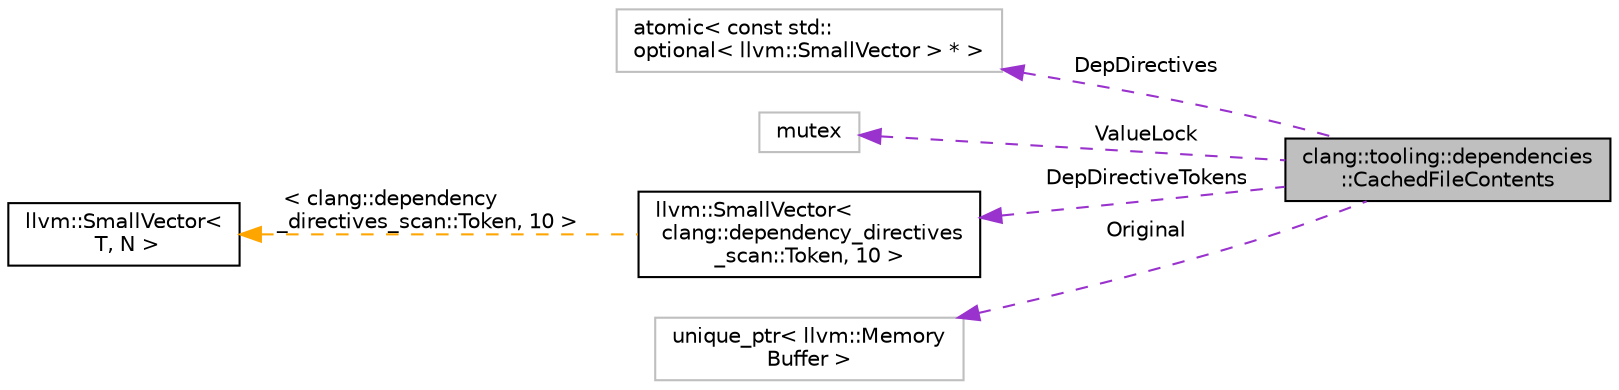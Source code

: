 digraph "clang::tooling::dependencies::CachedFileContents"
{
 // LATEX_PDF_SIZE
  bgcolor="transparent";
  edge [fontname="Helvetica",fontsize="10",labelfontname="Helvetica",labelfontsize="10"];
  node [fontname="Helvetica",fontsize="10",shape=record];
  rankdir="LR";
  Node1 [label="clang::tooling::dependencies\l::CachedFileContents",height=0.2,width=0.4,color="black", fillcolor="grey75", style="filled", fontcolor="black",tooltip="Contents and directive tokens of a cached file entry."];
  Node2 -> Node1 [dir="back",color="darkorchid3",fontsize="10",style="dashed",label=" DepDirectives" ,fontname="Helvetica"];
  Node2 [label="atomic\< const std::\loptional\< llvm::SmallVector \> * \>",height=0.2,width=0.4,color="grey75",tooltip=" "];
  Node3 -> Node1 [dir="back",color="darkorchid3",fontsize="10",style="dashed",label=" ValueLock" ,fontname="Helvetica"];
  Node3 [label="mutex",height=0.2,width=0.4,color="grey75",tooltip=" "];
  Node4 -> Node1 [dir="back",color="darkorchid3",fontsize="10",style="dashed",label=" DepDirectiveTokens" ,fontname="Helvetica"];
  Node4 [label="llvm::SmallVector\<\l clang::dependency_directives\l_scan::Token, 10 \>",height=0.2,width=0.4,color="black",URL="$classllvm_1_1SmallVector.html",tooltip=" "];
  Node5 -> Node4 [dir="back",color="orange",fontsize="10",style="dashed",label=" \< clang::dependency\l_directives_scan::Token, 10 \>" ,fontname="Helvetica"];
  Node5 [label="llvm::SmallVector\<\l T, N \>",height=0.2,width=0.4,color="black",URL="$classllvm_1_1SmallVector.html",tooltip=" "];
  Node6 -> Node1 [dir="back",color="darkorchid3",fontsize="10",style="dashed",label=" Original" ,fontname="Helvetica"];
  Node6 [label="unique_ptr\< llvm::Memory\lBuffer \>",height=0.2,width=0.4,color="grey75",tooltip=" "];
}
